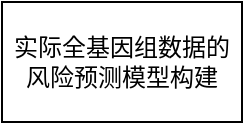 <mxfile version="14.2.9" type="github">
  <diagram id="ujx4PH70cL6c1Upa9DlM" name="Page-1">
    <mxGraphModel dx="521" dy="429" grid="1" gridSize="10" guides="1" tooltips="1" connect="1" arrows="1" fold="1" page="1" pageScale="1" pageWidth="850" pageHeight="1100" math="0" shadow="0">
      <root>
        <mxCell id="0" />
        <mxCell id="1" parent="0" />
        <mxCell id="jixGBMTM5X3Je1htmg4N-1" value="实际全基因组数据的风险预测模型构建" style="rounded=0;whiteSpace=wrap;html=1;" vertex="1" parent="1">
          <mxGeometry x="100" y="60" width="120" height="60" as="geometry" />
        </mxCell>
      </root>
    </mxGraphModel>
  </diagram>
</mxfile>
